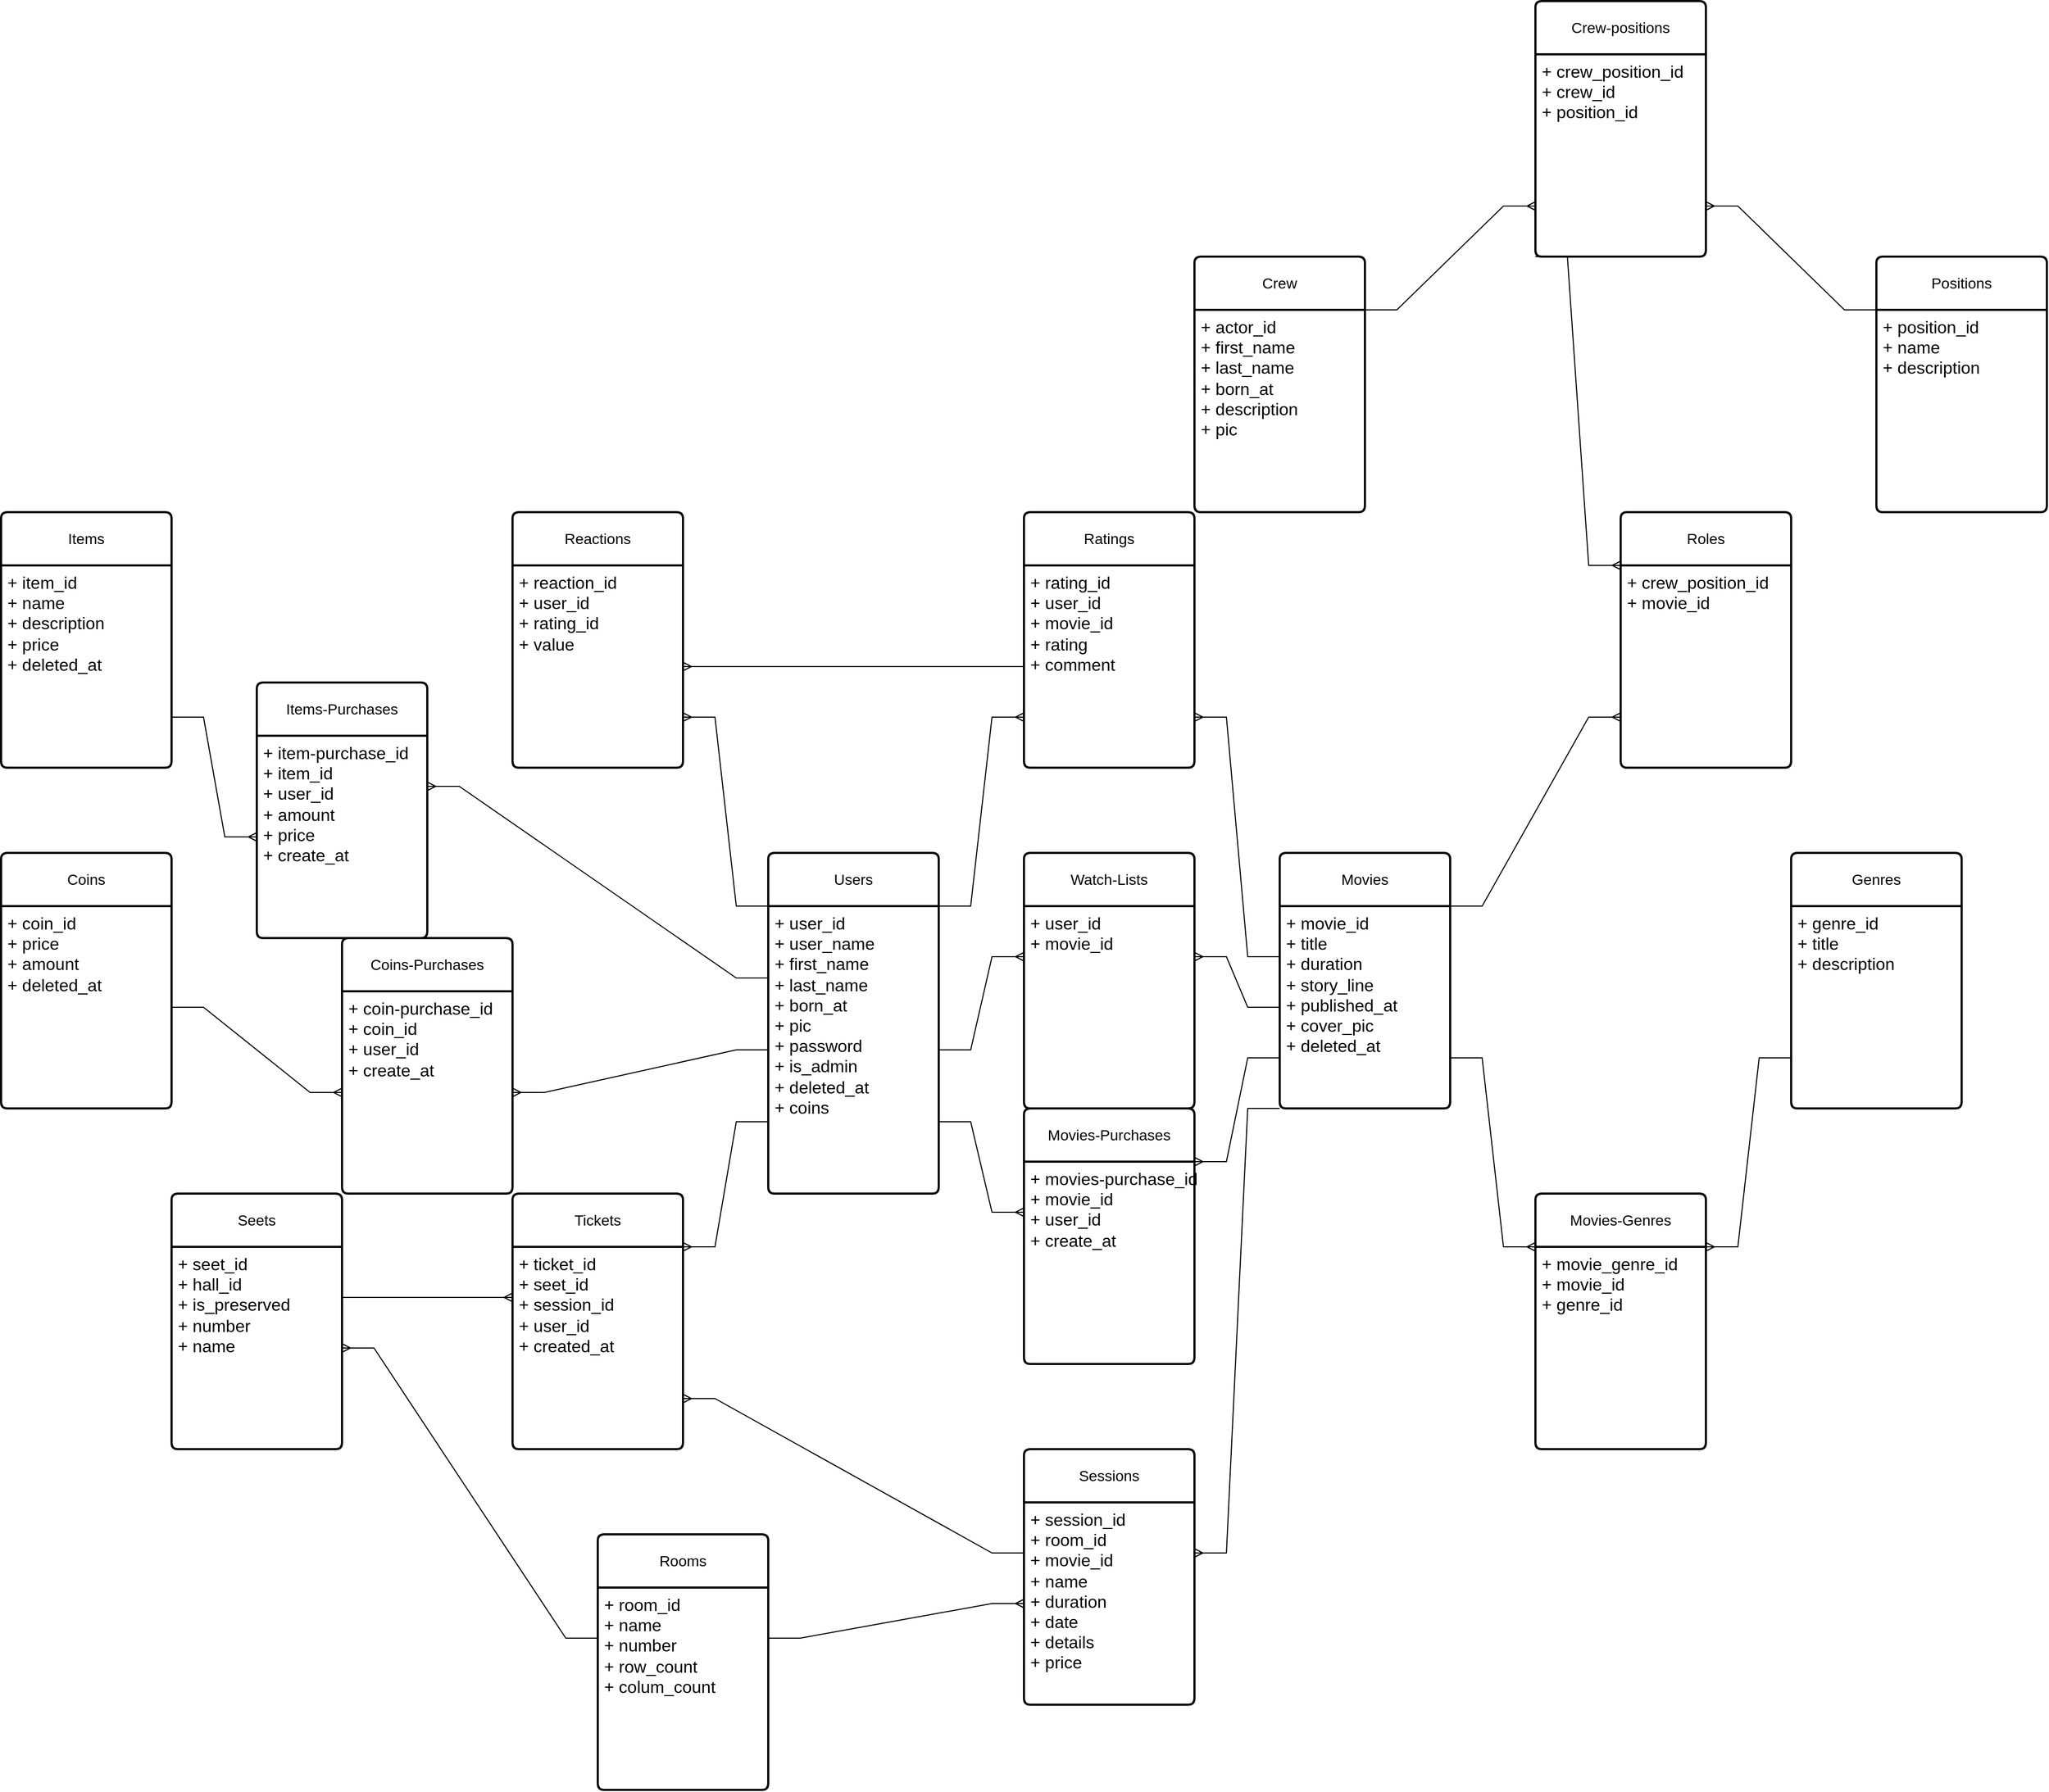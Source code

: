 <mxfile>
    <diagram name="Page-1" id="wlyf-28CiW5awipyigA7">
        <mxGraphModel dx="1566" dy="1570" grid="1" gridSize="20" guides="1" tooltips="1" connect="1" arrows="1" fold="1" page="1" pageScale="1" pageWidth="850" pageHeight="1100" math="0" shadow="0">
            <root>
                <mxCell id="0"/>
                <mxCell id="1" parent="0"/>
                <mxCell id="e03oDloT3PY8fntRWRLx-6" value="Users" style="swimlane;childLayout=stackLayout;horizontal=1;startSize=50;horizontalStack=0;rounded=1;fontSize=14;fontStyle=0;strokeWidth=2;resizeParent=0;resizeLast=1;shadow=0;dashed=0;align=center;arcSize=4;whiteSpace=wrap;html=1;" parent="1" vertex="1">
                    <mxGeometry x="-80" y="240" width="160" height="320" as="geometry"/>
                </mxCell>
                <mxCell id="e03oDloT3PY8fntRWRLx-7" value="&lt;font style=&quot;font-size: 16px;&quot;&gt;+ user_id&lt;br&gt;+ user_name&lt;br&gt;+ first_name&lt;br&gt;+ last_name&lt;br&gt;+ born_at&lt;br&gt;+ pic&lt;br&gt;+ password&lt;br&gt;+ is_admin&lt;br&gt;+ deleted_at&lt;br&gt;+ coins&lt;br&gt;&lt;/font&gt;" style="align=left;strokeColor=none;fillColor=none;spacingLeft=4;fontSize=12;verticalAlign=top;resizable=0;rotatable=0;part=1;html=1;" parent="e03oDloT3PY8fntRWRLx-6" vertex="1">
                    <mxGeometry y="50" width="160" height="270" as="geometry"/>
                </mxCell>
                <mxCell id="e03oDloT3PY8fntRWRLx-8" value="Movies" style="swimlane;childLayout=stackLayout;horizontal=1;startSize=50;horizontalStack=0;rounded=1;fontSize=14;fontStyle=0;strokeWidth=2;resizeParent=0;resizeLast=1;shadow=0;dashed=0;align=center;arcSize=4;whiteSpace=wrap;html=1;" parent="1" vertex="1">
                    <mxGeometry x="400" y="240" width="160" height="240" as="geometry"/>
                </mxCell>
                <mxCell id="e03oDloT3PY8fntRWRLx-9" value="&lt;font style=&quot;font-size: 16px;&quot;&gt;+ movie_id&lt;br&gt;+ title&lt;br&gt;+ duration&lt;br&gt;+ story_line&lt;br&gt;+ published_at&lt;br&gt;+ cover_pic&lt;br&gt;+ deleted_at&lt;br&gt;&lt;/font&gt;" style="align=left;strokeColor=none;fillColor=none;spacingLeft=4;fontSize=12;verticalAlign=top;resizable=0;rotatable=0;part=1;html=1;" parent="e03oDloT3PY8fntRWRLx-8" vertex="1">
                    <mxGeometry y="50" width="160" height="190" as="geometry"/>
                </mxCell>
                <mxCell id="e03oDloT3PY8fntRWRLx-10" value="Genres" style="swimlane;childLayout=stackLayout;horizontal=1;startSize=50;horizontalStack=0;rounded=1;fontSize=14;fontStyle=0;strokeWidth=2;resizeParent=0;resizeLast=1;shadow=0;dashed=0;align=center;arcSize=4;whiteSpace=wrap;html=1;" parent="1" vertex="1">
                    <mxGeometry x="880" y="240" width="160" height="240" as="geometry"/>
                </mxCell>
                <mxCell id="e03oDloT3PY8fntRWRLx-11" value="&lt;font style=&quot;font-size: 16px;&quot;&gt;+ genre_id&lt;br&gt;+ title&lt;br&gt;+ description&lt;br&gt;&lt;/font&gt;" style="align=left;strokeColor=none;fillColor=none;spacingLeft=4;fontSize=12;verticalAlign=top;resizable=0;rotatable=0;part=1;html=1;" parent="e03oDloT3PY8fntRWRLx-10" vertex="1">
                    <mxGeometry y="50" width="160" height="190" as="geometry"/>
                </mxCell>
                <mxCell id="e03oDloT3PY8fntRWRLx-12" value="Movies-Genres" style="swimlane;childLayout=stackLayout;horizontal=1;startSize=50;horizontalStack=0;rounded=1;fontSize=14;fontStyle=0;strokeWidth=2;resizeParent=0;resizeLast=1;shadow=0;dashed=0;align=center;arcSize=4;whiteSpace=wrap;html=1;" parent="1" vertex="1">
                    <mxGeometry x="640" y="560" width="160" height="240" as="geometry"/>
                </mxCell>
                <mxCell id="e03oDloT3PY8fntRWRLx-13" value="&lt;font style=&quot;font-size: 16px;&quot;&gt;+ movie_genre_id&lt;br&gt;+ movie_id&lt;br&gt;+ genre_id&lt;br&gt;&lt;/font&gt;" style="align=left;strokeColor=none;fillColor=none;spacingLeft=4;fontSize=12;verticalAlign=top;resizable=0;rotatable=0;part=1;html=1;" parent="e03oDloT3PY8fntRWRLx-12" vertex="1">
                    <mxGeometry y="50" width="160" height="190" as="geometry"/>
                </mxCell>
                <mxCell id="e03oDloT3PY8fntRWRLx-14" value="" style="edgeStyle=entityRelationEdgeStyle;fontSize=12;html=1;endArrow=ERmany;rounded=0;exitX=0;exitY=0.75;exitDx=0;exitDy=0;entryX=1;entryY=0;entryDx=0;entryDy=0;" parent="1" source="e03oDloT3PY8fntRWRLx-11" target="e03oDloT3PY8fntRWRLx-13" edge="1">
                    <mxGeometry width="100" height="100" relative="1" as="geometry">
                        <mxPoint x="580" y="820" as="sourcePoint"/>
                        <mxPoint x="680" y="720" as="targetPoint"/>
                    </mxGeometry>
                </mxCell>
                <mxCell id="e03oDloT3PY8fntRWRLx-15" value="" style="edgeStyle=entityRelationEdgeStyle;fontSize=12;html=1;endArrow=ERmany;rounded=0;exitX=1;exitY=0.75;exitDx=0;exitDy=0;entryX=0;entryY=0;entryDx=0;entryDy=0;" parent="1" source="e03oDloT3PY8fntRWRLx-9" target="e03oDloT3PY8fntRWRLx-13" edge="1">
                    <mxGeometry width="100" height="100" relative="1" as="geometry">
                        <mxPoint x="520" y="620" as="sourcePoint"/>
                        <mxPoint x="680" y="460" as="targetPoint"/>
                    </mxGeometry>
                </mxCell>
                <mxCell id="e03oDloT3PY8fntRWRLx-16" value="Crew" style="swimlane;childLayout=stackLayout;horizontal=1;startSize=50;horizontalStack=0;rounded=1;fontSize=14;fontStyle=0;strokeWidth=2;resizeParent=0;resizeLast=1;shadow=0;dashed=0;align=center;arcSize=4;whiteSpace=wrap;html=1;" parent="1" vertex="1">
                    <mxGeometry x="320" y="-320" width="160" height="240" as="geometry"/>
                </mxCell>
                <mxCell id="e03oDloT3PY8fntRWRLx-17" value="&lt;font style=&quot;font-size: 16px;&quot;&gt;+ actor_id&lt;br&gt;+ first_name&lt;br&gt;+ last_name&lt;br&gt;+ born_at&lt;br&gt;+ description&lt;br&gt;+ pic&lt;br&gt;&lt;/font&gt;" style="align=left;strokeColor=none;fillColor=none;spacingLeft=4;fontSize=12;verticalAlign=top;resizable=0;rotatable=0;part=1;html=1;" parent="e03oDloT3PY8fntRWRLx-16" vertex="1">
                    <mxGeometry y="50" width="160" height="190" as="geometry"/>
                </mxCell>
                <mxCell id="e03oDloT3PY8fntRWRLx-18" value="Positions" style="swimlane;childLayout=stackLayout;horizontal=1;startSize=50;horizontalStack=0;rounded=1;fontSize=14;fontStyle=0;strokeWidth=2;resizeParent=0;resizeLast=1;shadow=0;dashed=0;align=center;arcSize=4;whiteSpace=wrap;html=1;" parent="1" vertex="1">
                    <mxGeometry x="960" y="-320" width="160" height="240" as="geometry"/>
                </mxCell>
                <mxCell id="e03oDloT3PY8fntRWRLx-19" value="&lt;font style=&quot;font-size: 16px;&quot;&gt;+ position_id&lt;br&gt;+ name&lt;br&gt;+ description&lt;br&gt;&lt;/font&gt;" style="align=left;strokeColor=none;fillColor=none;spacingLeft=4;fontSize=12;verticalAlign=top;resizable=0;rotatable=0;part=1;html=1;" parent="e03oDloT3PY8fntRWRLx-18" vertex="1">
                    <mxGeometry y="50" width="160" height="190" as="geometry"/>
                </mxCell>
                <mxCell id="e03oDloT3PY8fntRWRLx-20" value="Crew-positions" style="swimlane;childLayout=stackLayout;horizontal=1;startSize=50;horizontalStack=0;rounded=1;fontSize=14;fontStyle=0;strokeWidth=2;resizeParent=0;resizeLast=1;shadow=0;dashed=0;align=center;arcSize=4;whiteSpace=wrap;html=1;" parent="1" vertex="1">
                    <mxGeometry x="640" y="-560" width="160" height="240" as="geometry"/>
                </mxCell>
                <mxCell id="e03oDloT3PY8fntRWRLx-21" value="&lt;font style=&quot;font-size: 16px;&quot;&gt;+ crew_position_id&lt;br&gt;+ crew_id&lt;br&gt;+ position_id&lt;br&gt;&lt;br&gt;&lt;/font&gt;" style="align=left;strokeColor=none;fillColor=none;spacingLeft=4;fontSize=12;verticalAlign=top;resizable=0;rotatable=0;part=1;html=1;" parent="e03oDloT3PY8fntRWRLx-20" vertex="1">
                    <mxGeometry y="50" width="160" height="190" as="geometry"/>
                </mxCell>
                <mxCell id="e03oDloT3PY8fntRWRLx-22" value="" style="edgeStyle=entityRelationEdgeStyle;fontSize=12;html=1;endArrow=ERmany;rounded=0;exitX=1;exitY=0;exitDx=0;exitDy=0;entryX=0;entryY=0.75;entryDx=0;entryDy=0;" parent="1" source="e03oDloT3PY8fntRWRLx-17" target="e03oDloT3PY8fntRWRLx-21" edge="1">
                    <mxGeometry width="100" height="100" relative="1" as="geometry">
                        <mxPoint x="460" y="-340" as="sourcePoint"/>
                        <mxPoint x="520" y="-280" as="targetPoint"/>
                    </mxGeometry>
                </mxCell>
                <mxCell id="e03oDloT3PY8fntRWRLx-24" value="" style="edgeStyle=entityRelationEdgeStyle;fontSize=12;html=1;endArrow=ERmany;rounded=0;exitX=0;exitY=0;exitDx=0;exitDy=0;entryX=1;entryY=0.75;entryDx=0;entryDy=0;" parent="1" source="e03oDloT3PY8fntRWRLx-19" target="e03oDloT3PY8fntRWRLx-21" edge="1">
                    <mxGeometry width="100" height="100" relative="1" as="geometry">
                        <mxPoint x="770" y="-90" as="sourcePoint"/>
                        <mxPoint x="850" y="-347" as="targetPoint"/>
                    </mxGeometry>
                </mxCell>
                <mxCell id="e03oDloT3PY8fntRWRLx-25" value="Roles" style="swimlane;childLayout=stackLayout;horizontal=1;startSize=50;horizontalStack=0;rounded=1;fontSize=14;fontStyle=0;strokeWidth=2;resizeParent=0;resizeLast=1;shadow=0;dashed=0;align=center;arcSize=4;whiteSpace=wrap;html=1;" parent="1" vertex="1">
                    <mxGeometry x="720" y="-80" width="160" height="240" as="geometry"/>
                </mxCell>
                <mxCell id="e03oDloT3PY8fntRWRLx-26" value="&lt;font style=&quot;font-size: 16px;&quot;&gt;+ crew_position_id&lt;br&gt;+ movie_id&lt;br&gt;&lt;br&gt;&lt;/font&gt;" style="align=left;strokeColor=none;fillColor=none;spacingLeft=4;fontSize=12;verticalAlign=top;resizable=0;rotatable=0;part=1;html=1;" parent="e03oDloT3PY8fntRWRLx-25" vertex="1">
                    <mxGeometry y="50" width="160" height="190" as="geometry"/>
                </mxCell>
                <mxCell id="e03oDloT3PY8fntRWRLx-27" value="" style="edgeStyle=entityRelationEdgeStyle;fontSize=12;html=1;endArrow=ERmany;rounded=0;exitX=1;exitY=0;exitDx=0;exitDy=0;entryX=0;entryY=0.75;entryDx=0;entryDy=0;" parent="1" source="e03oDloT3PY8fntRWRLx-9" target="e03oDloT3PY8fntRWRLx-26" edge="1">
                    <mxGeometry width="100" height="100" relative="1" as="geometry">
                        <mxPoint x="520" y="737" as="sourcePoint"/>
                        <mxPoint x="620" y="100" as="targetPoint"/>
                        <Array as="points">
                            <mxPoint x="570" y="327"/>
                        </Array>
                    </mxGeometry>
                </mxCell>
                <mxCell id="e03oDloT3PY8fntRWRLx-29" value="" style="edgeStyle=entityRelationEdgeStyle;fontSize=12;html=1;endArrow=ERmany;rounded=0;exitX=0;exitY=1;exitDx=0;exitDy=0;entryX=0;entryY=0;entryDx=0;entryDy=0;" parent="1" source="e03oDloT3PY8fntRWRLx-21" target="e03oDloT3PY8fntRWRLx-26" edge="1">
                    <mxGeometry width="100" height="100" relative="1" as="geometry">
                        <mxPoint x="680" y="-103" as="sourcePoint"/>
                        <mxPoint x="700" y="-40" as="targetPoint"/>
                        <Array as="points">
                            <mxPoint x="690" y="-66"/>
                        </Array>
                    </mxGeometry>
                </mxCell>
                <mxCell id="e03oDloT3PY8fntRWRLx-30" value="Ratings" style="swimlane;childLayout=stackLayout;horizontal=1;startSize=50;horizontalStack=0;rounded=1;fontSize=14;fontStyle=0;strokeWidth=2;resizeParent=0;resizeLast=1;shadow=0;dashed=0;align=center;arcSize=4;whiteSpace=wrap;html=1;" parent="1" vertex="1">
                    <mxGeometry x="160" y="-80" width="160" height="240" as="geometry"/>
                </mxCell>
                <mxCell id="e03oDloT3PY8fntRWRLx-31" value="&lt;font style=&quot;font-size: 16px;&quot;&gt;+ rating_id&lt;br&gt;+ user_id&lt;br&gt;+ movie_id&lt;br&gt;+ rating&lt;br&gt;+ comment&lt;br&gt;&lt;/font&gt;" style="align=left;strokeColor=none;fillColor=none;spacingLeft=4;fontSize=12;verticalAlign=top;resizable=0;rotatable=0;part=1;html=1;" parent="e03oDloT3PY8fntRWRLx-30" vertex="1">
                    <mxGeometry y="50" width="160" height="190" as="geometry"/>
                </mxCell>
                <mxCell id="e03oDloT3PY8fntRWRLx-32" value="Reactions" style="swimlane;childLayout=stackLayout;horizontal=1;startSize=50;horizontalStack=0;rounded=1;fontSize=14;fontStyle=0;strokeWidth=2;resizeParent=0;resizeLast=1;shadow=0;dashed=0;align=center;arcSize=4;whiteSpace=wrap;html=1;" parent="1" vertex="1">
                    <mxGeometry x="-320" y="-80" width="160" height="240" as="geometry"/>
                </mxCell>
                <mxCell id="e03oDloT3PY8fntRWRLx-33" value="&lt;font style=&quot;font-size: 16px;&quot;&gt;+ reaction_id&lt;br&gt;+ user_id&lt;br&gt;+ rating_id&lt;br&gt;+ value&lt;br&gt;&lt;/font&gt;" style="align=left;strokeColor=none;fillColor=none;spacingLeft=4;fontSize=12;verticalAlign=top;resizable=0;rotatable=0;part=1;html=1;" parent="e03oDloT3PY8fntRWRLx-32" vertex="1">
                    <mxGeometry y="50" width="160" height="190" as="geometry"/>
                </mxCell>
                <mxCell id="e03oDloT3PY8fntRWRLx-34" value="" style="edgeStyle=entityRelationEdgeStyle;fontSize=12;html=1;endArrow=ERmany;rounded=0;exitX=1;exitY=0;exitDx=0;exitDy=0;entryX=0;entryY=0.75;entryDx=0;entryDy=0;" parent="1" source="e03oDloT3PY8fntRWRLx-7" target="e03oDloT3PY8fntRWRLx-31" edge="1">
                    <mxGeometry width="100" height="100" relative="1" as="geometry">
                        <mxPoint x="140" y="357" as="sourcePoint"/>
                        <mxPoint x="300" y="180" as="targetPoint"/>
                        <Array as="points">
                            <mxPoint x="150" y="394"/>
                        </Array>
                    </mxGeometry>
                </mxCell>
                <mxCell id="e03oDloT3PY8fntRWRLx-35" value="" style="edgeStyle=entityRelationEdgeStyle;fontSize=12;html=1;endArrow=ERmany;rounded=0;exitX=0;exitY=0.25;exitDx=0;exitDy=0;entryX=1;entryY=0.75;entryDx=0;entryDy=0;" parent="1" source="e03oDloT3PY8fntRWRLx-9" target="e03oDloT3PY8fntRWRLx-31" edge="1">
                    <mxGeometry width="100" height="100" relative="1" as="geometry">
                        <mxPoint x="320" y="358" as="sourcePoint"/>
                        <mxPoint x="400" y="133" as="targetPoint"/>
                        <Array as="points">
                            <mxPoint x="390" y="414"/>
                        </Array>
                    </mxGeometry>
                </mxCell>
                <mxCell id="e03oDloT3PY8fntRWRLx-36" value="" style="edgeStyle=entityRelationEdgeStyle;fontSize=12;html=1;endArrow=ERmany;rounded=0;exitX=0;exitY=0;exitDx=0;exitDy=0;entryX=1;entryY=0.75;entryDx=0;entryDy=0;" parent="1" source="e03oDloT3PY8fntRWRLx-7" target="e03oDloT3PY8fntRWRLx-33" edge="1">
                    <mxGeometry width="100" height="100" relative="1" as="geometry">
                        <mxPoint x="-140" y="285" as="sourcePoint"/>
                        <mxPoint x="-60" y="60" as="targetPoint"/>
                        <Array as="points">
                            <mxPoint x="-70" y="341"/>
                        </Array>
                    </mxGeometry>
                </mxCell>
                <mxCell id="e03oDloT3PY8fntRWRLx-37" value="" style="edgeStyle=entityRelationEdgeStyle;fontSize=12;html=1;endArrow=ERmany;rounded=0;exitX=0;exitY=0.5;exitDx=0;exitDy=0;entryX=1;entryY=0.5;entryDx=0;entryDy=0;" parent="1" source="e03oDloT3PY8fntRWRLx-31" target="e03oDloT3PY8fntRWRLx-33" edge="1">
                    <mxGeometry width="100" height="100" relative="1" as="geometry">
                        <mxPoint x="50" y="191" as="sourcePoint"/>
                        <mxPoint x="-29" y="-40" as="targetPoint"/>
                        <Array as="points">
                            <mxPoint x="61" y="188"/>
                        </Array>
                    </mxGeometry>
                </mxCell>
                <mxCell id="e03oDloT3PY8fntRWRLx-38" value="Watch-Lists" style="swimlane;childLayout=stackLayout;horizontal=1;startSize=50;horizontalStack=0;rounded=1;fontSize=14;fontStyle=0;strokeWidth=2;resizeParent=0;resizeLast=1;shadow=0;dashed=0;align=center;arcSize=4;whiteSpace=wrap;html=1;" parent="1" vertex="1">
                    <mxGeometry x="160" y="240" width="160" height="240" as="geometry"/>
                </mxCell>
                <mxCell id="e03oDloT3PY8fntRWRLx-39" value="&lt;font style=&quot;font-size: 16px;&quot;&gt;+ user_id&lt;br&gt;+ movie_id&lt;br&gt;&lt;br&gt;&lt;/font&gt;" style="align=left;strokeColor=none;fillColor=none;spacingLeft=4;fontSize=12;verticalAlign=top;resizable=0;rotatable=0;part=1;html=1;" parent="e03oDloT3PY8fntRWRLx-38" vertex="1">
                    <mxGeometry y="50" width="160" height="190" as="geometry"/>
                </mxCell>
                <mxCell id="e03oDloT3PY8fntRWRLx-40" value="" style="edgeStyle=entityRelationEdgeStyle;fontSize=12;html=1;endArrow=ERmany;rounded=0;exitX=0;exitY=0.5;exitDx=0;exitDy=0;entryX=1;entryY=0.25;entryDx=0;entryDy=0;" parent="1" source="e03oDloT3PY8fntRWRLx-9" target="e03oDloT3PY8fntRWRLx-39" edge="1">
                    <mxGeometry width="100" height="100" relative="1" as="geometry">
                        <mxPoint x="240" y="425" as="sourcePoint"/>
                        <mxPoint x="320" y="200" as="targetPoint"/>
                        <Array as="points">
                            <mxPoint x="310" y="481"/>
                        </Array>
                    </mxGeometry>
                </mxCell>
                <mxCell id="e03oDloT3PY8fntRWRLx-41" value="" style="edgeStyle=entityRelationEdgeStyle;fontSize=12;html=1;endArrow=ERmany;rounded=0;exitX=1;exitY=0.5;exitDx=0;exitDy=0;entryX=0;entryY=0.25;entryDx=0;entryDy=0;" parent="1" source="e03oDloT3PY8fntRWRLx-7" target="e03oDloT3PY8fntRWRLx-39" edge="1">
                    <mxGeometry width="100" height="100" relative="1" as="geometry">
                        <mxPoint x="120" y="378" as="sourcePoint"/>
                        <mxPoint x="200" y="153" as="targetPoint"/>
                        <Array as="points">
                            <mxPoint x="190" y="434"/>
                            <mxPoint x="160" y="320"/>
                        </Array>
                    </mxGeometry>
                </mxCell>
                <mxCell id="e03oDloT3PY8fntRWRLx-42" value="Rooms" style="swimlane;childLayout=stackLayout;horizontal=1;startSize=50;horizontalStack=0;rounded=1;fontSize=14;fontStyle=0;strokeWidth=2;resizeParent=0;resizeLast=1;shadow=0;dashed=0;align=center;arcSize=4;whiteSpace=wrap;html=1;" parent="1" vertex="1">
                    <mxGeometry x="-240" y="880" width="160" height="240" as="geometry"/>
                </mxCell>
                <mxCell id="e03oDloT3PY8fntRWRLx-43" value="&lt;font style=&quot;font-size: 16px;&quot;&gt;+ room_id&lt;br&gt;+ name&lt;br&gt;+ number&lt;br&gt;+ row_count&lt;br&gt;+ colum_count&amp;nbsp;&lt;br&gt;&lt;br&gt;&lt;/font&gt;" style="align=left;strokeColor=none;fillColor=none;spacingLeft=4;fontSize=12;verticalAlign=top;resizable=0;rotatable=0;part=1;html=1;" parent="e03oDloT3PY8fntRWRLx-42" vertex="1">
                    <mxGeometry y="50" width="160" height="190" as="geometry"/>
                </mxCell>
                <mxCell id="e03oDloT3PY8fntRWRLx-44" value="Seets" style="swimlane;childLayout=stackLayout;horizontal=1;startSize=50;horizontalStack=0;rounded=1;fontSize=14;fontStyle=0;strokeWidth=2;resizeParent=0;resizeLast=1;shadow=0;dashed=0;align=center;arcSize=4;whiteSpace=wrap;html=1;" parent="1" vertex="1">
                    <mxGeometry x="-640" y="560" width="160" height="240" as="geometry"/>
                </mxCell>
                <mxCell id="e03oDloT3PY8fntRWRLx-45" value="&lt;font style=&quot;font-size: 16px;&quot;&gt;+ seet_id&lt;br&gt;+ hall_id&lt;br&gt;+ is_preserved&lt;br&gt;+ number&lt;br&gt;+ name&lt;br&gt;&lt;br&gt;&lt;/font&gt;" style="align=left;strokeColor=none;fillColor=none;spacingLeft=4;fontSize=12;verticalAlign=top;resizable=0;rotatable=0;part=1;html=1;" parent="e03oDloT3PY8fntRWRLx-44" vertex="1">
                    <mxGeometry y="50" width="160" height="190" as="geometry"/>
                </mxCell>
                <mxCell id="e03oDloT3PY8fntRWRLx-46" value="" style="edgeStyle=entityRelationEdgeStyle;fontSize=12;html=1;endArrow=ERmany;rounded=0;entryX=1;entryY=0.5;entryDx=0;entryDy=0;exitX=0;exitY=0.25;exitDx=0;exitDy=0;" parent="1" source="e03oDloT3PY8fntRWRLx-43" target="e03oDloT3PY8fntRWRLx-45" edge="1">
                    <mxGeometry width="100" height="100" relative="1" as="geometry">
                        <mxPoint x="-440" y="480" as="sourcePoint"/>
                        <mxPoint x="180" y="678" as="targetPoint"/>
                        <Array as="points">
                            <mxPoint x="210" y="454"/>
                            <mxPoint x="180" y="340"/>
                        </Array>
                    </mxGeometry>
                </mxCell>
                <mxCell id="e03oDloT3PY8fntRWRLx-47" value="Sessions" style="swimlane;childLayout=stackLayout;horizontal=1;startSize=50;horizontalStack=0;rounded=1;fontSize=14;fontStyle=0;strokeWidth=2;resizeParent=0;resizeLast=1;shadow=0;dashed=0;align=center;arcSize=4;whiteSpace=wrap;html=1;" parent="1" vertex="1">
                    <mxGeometry x="160" y="800" width="160" height="240" as="geometry"/>
                </mxCell>
                <mxCell id="e03oDloT3PY8fntRWRLx-48" value="&lt;font style=&quot;font-size: 16px;&quot;&gt;+ session_id&lt;br&gt;+ room_id&lt;br&gt;+ movie_id&lt;br&gt;+ name&amp;nbsp;&lt;br&gt;+ duration&amp;nbsp;&lt;br&gt;+ date&lt;br&gt;+ details&lt;br&gt;+ price&lt;br&gt;&lt;/font&gt;" style="align=left;strokeColor=none;fillColor=none;spacingLeft=4;fontSize=12;verticalAlign=top;resizable=0;rotatable=0;part=1;html=1;" parent="e03oDloT3PY8fntRWRLx-47" vertex="1">
                    <mxGeometry y="50" width="160" height="190" as="geometry"/>
                </mxCell>
                <mxCell id="e03oDloT3PY8fntRWRLx-49" value="" style="edgeStyle=entityRelationEdgeStyle;fontSize=12;html=1;endArrow=ERmany;rounded=0;exitX=1;exitY=0.25;exitDx=0;exitDy=0;entryX=0;entryY=0.5;entryDx=0;entryDy=0;" parent="1" source="e03oDloT3PY8fntRWRLx-43" target="e03oDloT3PY8fntRWRLx-48" edge="1">
                    <mxGeometry width="100" height="100" relative="1" as="geometry">
                        <mxPoint x="-40" y="700" as="sourcePoint"/>
                        <mxPoint x="40" y="973" as="targetPoint"/>
                        <Array as="points">
                            <mxPoint x="70" y="749"/>
                            <mxPoint x="40" y="635"/>
                        </Array>
                    </mxGeometry>
                </mxCell>
                <mxCell id="e03oDloT3PY8fntRWRLx-50" value="" style="edgeStyle=entityRelationEdgeStyle;fontSize=12;html=1;endArrow=ERmany;rounded=0;exitX=0;exitY=1;exitDx=0;exitDy=0;entryX=1;entryY=0.25;entryDx=0;entryDy=0;" parent="1" source="e03oDloT3PY8fntRWRLx-9" target="e03oDloT3PY8fntRWRLx-48" edge="1">
                    <mxGeometry width="100" height="100" relative="1" as="geometry">
                        <mxPoint x="410" y="432.5" as="sourcePoint"/>
                        <mxPoint x="190" y="1078" as="targetPoint"/>
                        <Array as="points">
                            <mxPoint x="100" y="769"/>
                            <mxPoint x="90" y="900"/>
                            <mxPoint x="70" y="655"/>
                        </Array>
                    </mxGeometry>
                </mxCell>
                <mxCell id="e03oDloT3PY8fntRWRLx-51" value="Tickets" style="swimlane;childLayout=stackLayout;horizontal=1;startSize=50;horizontalStack=0;rounded=1;fontSize=14;fontStyle=0;strokeWidth=2;resizeParent=0;resizeLast=1;shadow=0;dashed=0;align=center;arcSize=4;whiteSpace=wrap;html=1;" parent="1" vertex="1">
                    <mxGeometry x="-320" y="560" width="160" height="240" as="geometry"/>
                </mxCell>
                <mxCell id="e03oDloT3PY8fntRWRLx-52" value="&lt;font style=&quot;font-size: 16px;&quot;&gt;+ ticket_id&lt;br&gt;+ seet_id&lt;br&gt;+ session_id&lt;br&gt;+ user_id&lt;br&gt;+ created_at&lt;br&gt;&lt;/font&gt;" style="align=left;strokeColor=none;fillColor=none;spacingLeft=4;fontSize=12;verticalAlign=top;resizable=0;rotatable=0;part=1;html=1;" parent="e03oDloT3PY8fntRWRLx-51" vertex="1">
                    <mxGeometry y="50" width="160" height="190" as="geometry"/>
                </mxCell>
                <mxCell id="e03oDloT3PY8fntRWRLx-57" value="" style="edgeStyle=entityRelationEdgeStyle;fontSize=12;html=1;endArrow=ERmany;rounded=0;entryX=0;entryY=0.25;entryDx=0;entryDy=0;exitX=1;exitY=0.25;exitDx=0;exitDy=0;" parent="1" source="e03oDloT3PY8fntRWRLx-45" target="e03oDloT3PY8fntRWRLx-52" edge="1">
                    <mxGeometry width="100" height="100" relative="1" as="geometry">
                        <mxPoint x="-235" y="1100" as="sourcePoint"/>
                        <mxPoint x="-395" y="827" as="targetPoint"/>
                        <Array as="points">
                            <mxPoint x="135" y="576"/>
                            <mxPoint x="105" y="462"/>
                        </Array>
                    </mxGeometry>
                </mxCell>
                <mxCell id="e03oDloT3PY8fntRWRLx-58" value="" style="edgeStyle=entityRelationEdgeStyle;fontSize=12;html=1;endArrow=ERmany;rounded=0;entryX=1;entryY=0;entryDx=0;entryDy=0;exitX=0;exitY=0.75;exitDx=0;exitDy=0;" parent="1" source="e03oDloT3PY8fntRWRLx-7" target="e03oDloT3PY8fntRWRLx-52" edge="1">
                    <mxGeometry width="100" height="100" relative="1" as="geometry">
                        <mxPoint x="-300" y="678" as="sourcePoint"/>
                        <mxPoint x="-140" y="678" as="targetPoint"/>
                        <Array as="points">
                            <mxPoint x="155" y="596"/>
                            <mxPoint x="-260" y="520"/>
                            <mxPoint x="125" y="482"/>
                        </Array>
                    </mxGeometry>
                </mxCell>
                <mxCell id="e03oDloT3PY8fntRWRLx-59" value="" style="edgeStyle=entityRelationEdgeStyle;fontSize=12;html=1;endArrow=ERmany;rounded=0;exitX=0;exitY=0.25;exitDx=0;exitDy=0;entryX=1;entryY=0.75;entryDx=0;entryDy=0;" parent="1" source="e03oDloT3PY8fntRWRLx-48" target="e03oDloT3PY8fntRWRLx-52" edge="1">
                    <mxGeometry width="100" height="100" relative="1" as="geometry">
                        <mxPoint x="-100" y="800" as="sourcePoint"/>
                        <mxPoint x="140" y="767" as="targetPoint"/>
                        <Array as="points">
                            <mxPoint x="50" y="571"/>
                            <mxPoint x="20" y="457"/>
                        </Array>
                    </mxGeometry>
                </mxCell>
                <mxCell id="e03oDloT3PY8fntRWRLx-60" value="Coins" style="swimlane;childLayout=stackLayout;horizontal=1;startSize=50;horizontalStack=0;rounded=1;fontSize=14;fontStyle=0;strokeWidth=2;resizeParent=0;resizeLast=1;shadow=0;dashed=0;align=center;arcSize=4;whiteSpace=wrap;html=1;" parent="1" vertex="1">
                    <mxGeometry x="-800" y="240" width="160" height="240" as="geometry"/>
                </mxCell>
                <mxCell id="e03oDloT3PY8fntRWRLx-61" value="&lt;font style=&quot;font-size: 16px;&quot;&gt;+ coin_id&amp;nbsp;&lt;br&gt;+ price&lt;br&gt;+ amount&lt;br&gt;+ deleted_at&lt;br&gt;&lt;/font&gt;" style="align=left;strokeColor=none;fillColor=none;spacingLeft=4;fontSize=12;verticalAlign=top;resizable=0;rotatable=0;part=1;html=1;" parent="e03oDloT3PY8fntRWRLx-60" vertex="1">
                    <mxGeometry y="50" width="160" height="190" as="geometry"/>
                </mxCell>
                <mxCell id="e03oDloT3PY8fntRWRLx-62" value="Coins-Purchases" style="swimlane;childLayout=stackLayout;horizontal=1;startSize=50;horizontalStack=0;rounded=1;fontSize=14;fontStyle=0;strokeWidth=2;resizeParent=0;resizeLast=1;shadow=0;dashed=0;align=center;arcSize=4;whiteSpace=wrap;html=1;" parent="1" vertex="1">
                    <mxGeometry x="-480" y="320" width="160" height="240" as="geometry"/>
                </mxCell>
                <mxCell id="e03oDloT3PY8fntRWRLx-63" value="&lt;font style=&quot;font-size: 16px;&quot;&gt;+ coin-purchase_id&amp;nbsp;&lt;br&gt;+ coin_id&lt;br&gt;+ user_id&lt;br&gt;+ create_at&lt;br&gt;&lt;/font&gt;" style="align=left;strokeColor=none;fillColor=none;spacingLeft=4;fontSize=12;verticalAlign=top;resizable=0;rotatable=0;part=1;html=1;" parent="e03oDloT3PY8fntRWRLx-62" vertex="1">
                    <mxGeometry y="50" width="160" height="190" as="geometry"/>
                </mxCell>
                <mxCell id="e03oDloT3PY8fntRWRLx-64" value="" style="edgeStyle=entityRelationEdgeStyle;fontSize=12;html=1;endArrow=ERmany;rounded=0;exitX=0;exitY=0.5;exitDx=0;exitDy=0;entryX=1;entryY=0.5;entryDx=0;entryDy=0;" parent="1" source="e03oDloT3PY8fntRWRLx-7" target="e03oDloT3PY8fntRWRLx-63" edge="1">
                    <mxGeometry width="100" height="100" relative="1" as="geometry">
                        <mxPoint x="-131" y="400" as="sourcePoint"/>
                        <mxPoint x="-210" y="169" as="targetPoint"/>
                        <Array as="points">
                            <mxPoint x="-120" y="397"/>
                        </Array>
                    </mxGeometry>
                </mxCell>
                <mxCell id="e03oDloT3PY8fntRWRLx-67" value="" style="edgeStyle=entityRelationEdgeStyle;fontSize=12;html=1;endArrow=ERmany;rounded=0;exitX=1;exitY=0.5;exitDx=0;exitDy=0;entryX=0;entryY=0.5;entryDx=0;entryDy=0;" parent="1" source="e03oDloT3PY8fntRWRLx-61" target="e03oDloT3PY8fntRWRLx-63" edge="1">
                    <mxGeometry width="100" height="100" relative="1" as="geometry">
                        <mxPoint x="-430" y="311" as="sourcePoint"/>
                        <mxPoint x="-509" y="80" as="targetPoint"/>
                        <Array as="points">
                            <mxPoint x="-419" y="308"/>
                        </Array>
                    </mxGeometry>
                </mxCell>
                <mxCell id="e03oDloT3PY8fntRWRLx-68" value="Items-Purchases" style="swimlane;childLayout=stackLayout;horizontal=1;startSize=50;horizontalStack=0;rounded=1;fontSize=14;fontStyle=0;strokeWidth=2;resizeParent=0;resizeLast=1;shadow=0;dashed=0;align=center;arcSize=4;whiteSpace=wrap;html=1;" parent="1" vertex="1">
                    <mxGeometry x="-560" y="80" width="160" height="240" as="geometry"/>
                </mxCell>
                <mxCell id="e03oDloT3PY8fntRWRLx-69" value="&lt;font style=&quot;font-size: 16px;&quot;&gt;+ item-purchase_id&amp;nbsp;&lt;br&gt;+ item_id&lt;br&gt;+ user_id&lt;br&gt;+ amount&lt;br&gt;+ price&lt;br&gt;+ create_at&lt;br&gt;&lt;/font&gt;" style="align=left;strokeColor=none;fillColor=none;spacingLeft=4;fontSize=12;verticalAlign=top;resizable=0;rotatable=0;part=1;html=1;" parent="e03oDloT3PY8fntRWRLx-68" vertex="1">
                    <mxGeometry y="50" width="160" height="190" as="geometry"/>
                </mxCell>
                <mxCell id="e03oDloT3PY8fntRWRLx-70" value="Items" style="swimlane;childLayout=stackLayout;horizontal=1;startSize=50;horizontalStack=0;rounded=1;fontSize=14;fontStyle=0;strokeWidth=2;resizeParent=0;resizeLast=1;shadow=0;dashed=0;align=center;arcSize=4;whiteSpace=wrap;html=1;" parent="1" vertex="1">
                    <mxGeometry x="-800" y="-80" width="160" height="240" as="geometry"/>
                </mxCell>
                <mxCell id="e03oDloT3PY8fntRWRLx-71" value="&lt;font style=&quot;font-size: 16px;&quot;&gt;+ item_id&amp;nbsp;&lt;br&gt;+ name&lt;br&gt;+ description&lt;br&gt;+ price&lt;br&gt;+ deleted_at&lt;br&gt;&lt;/font&gt;" style="align=left;strokeColor=none;fillColor=none;spacingLeft=4;fontSize=12;verticalAlign=top;resizable=0;rotatable=0;part=1;html=1;" parent="e03oDloT3PY8fntRWRLx-70" vertex="1">
                    <mxGeometry y="50" width="160" height="190" as="geometry"/>
                </mxCell>
                <mxCell id="e03oDloT3PY8fntRWRLx-72" value="" style="edgeStyle=entityRelationEdgeStyle;fontSize=12;html=1;endArrow=ERmany;rounded=0;exitX=1;exitY=0.75;exitDx=0;exitDy=0;entryX=0;entryY=0.5;entryDx=0;entryDy=0;" parent="1" source="e03oDloT3PY8fntRWRLx-71" target="e03oDloT3PY8fntRWRLx-69" edge="1">
                    <mxGeometry width="100" height="100" relative="1" as="geometry">
                        <mxPoint x="-620" y="405" as="sourcePoint"/>
                        <mxPoint x="-460" y="485" as="targetPoint"/>
                        <Array as="points">
                            <mxPoint x="-399" y="328"/>
                        </Array>
                    </mxGeometry>
                </mxCell>
                <mxCell id="e03oDloT3PY8fntRWRLx-73" value="" style="edgeStyle=entityRelationEdgeStyle;fontSize=12;html=1;endArrow=ERmany;rounded=0;exitX=0;exitY=0.25;exitDx=0;exitDy=0;entryX=1;entryY=0.25;entryDx=0;entryDy=0;" parent="1" source="e03oDloT3PY8fntRWRLx-7" target="e03oDloT3PY8fntRWRLx-69" edge="1">
                    <mxGeometry width="100" height="100" relative="1" as="geometry">
                        <mxPoint x="-620" y="133" as="sourcePoint"/>
                        <mxPoint x="-540" y="245" as="targetPoint"/>
                        <Array as="points">
                            <mxPoint x="-379" y="348"/>
                        </Array>
                    </mxGeometry>
                </mxCell>
                <mxCell id="e03oDloT3PY8fntRWRLx-74" value="Movies-Purchases" style="swimlane;childLayout=stackLayout;horizontal=1;startSize=50;horizontalStack=0;rounded=1;fontSize=14;fontStyle=0;strokeWidth=2;resizeParent=0;resizeLast=1;shadow=0;dashed=0;align=center;arcSize=4;whiteSpace=wrap;html=1;" parent="1" vertex="1">
                    <mxGeometry x="160" y="480" width="160" height="240" as="geometry"/>
                </mxCell>
                <mxCell id="e03oDloT3PY8fntRWRLx-75" value="&lt;font style=&quot;font-size: 16px;&quot;&gt;+ movies-purchase_id&amp;nbsp;&lt;br&gt;+ movie_id&lt;br&gt;+ user_id&lt;br&gt;+ create_at&lt;br&gt;&lt;/font&gt;" style="align=left;strokeColor=none;fillColor=none;spacingLeft=4;fontSize=12;verticalAlign=top;resizable=0;rotatable=0;part=1;html=1;" parent="e03oDloT3PY8fntRWRLx-74" vertex="1">
                    <mxGeometry y="50" width="160" height="190" as="geometry"/>
                </mxCell>
                <mxCell id="e03oDloT3PY8fntRWRLx-76" value="" style="edgeStyle=entityRelationEdgeStyle;fontSize=12;html=1;endArrow=ERmany;rounded=0;exitX=1;exitY=0.75;exitDx=0;exitDy=0;entryX=0;entryY=0.25;entryDx=0;entryDy=0;" parent="1" source="e03oDloT3PY8fntRWRLx-7" target="e03oDloT3PY8fntRWRLx-75" edge="1">
                    <mxGeometry width="100" height="100" relative="1" as="geometry">
                        <mxPoint x="100" y="445" as="sourcePoint"/>
                        <mxPoint x="180" y="358" as="targetPoint"/>
                        <Array as="points">
                            <mxPoint x="210" y="454"/>
                            <mxPoint x="180" y="340"/>
                        </Array>
                    </mxGeometry>
                </mxCell>
                <mxCell id="e03oDloT3PY8fntRWRLx-77" value="" style="edgeStyle=entityRelationEdgeStyle;fontSize=12;html=1;endArrow=ERmany;rounded=0;exitX=0;exitY=0.75;exitDx=0;exitDy=0;entryX=1;entryY=0;entryDx=0;entryDy=0;" parent="1" source="e03oDloT3PY8fntRWRLx-9" target="e03oDloT3PY8fntRWRLx-75" edge="1">
                    <mxGeometry width="100" height="100" relative="1" as="geometry">
                        <mxPoint x="420" y="540" as="sourcePoint"/>
                        <mxPoint x="500" y="705" as="targetPoint"/>
                        <Array as="points">
                            <mxPoint x="550" y="501"/>
                            <mxPoint x="520" y="387"/>
                        </Array>
                    </mxGeometry>
                </mxCell>
            </root>
        </mxGraphModel>
    </diagram>
</mxfile>